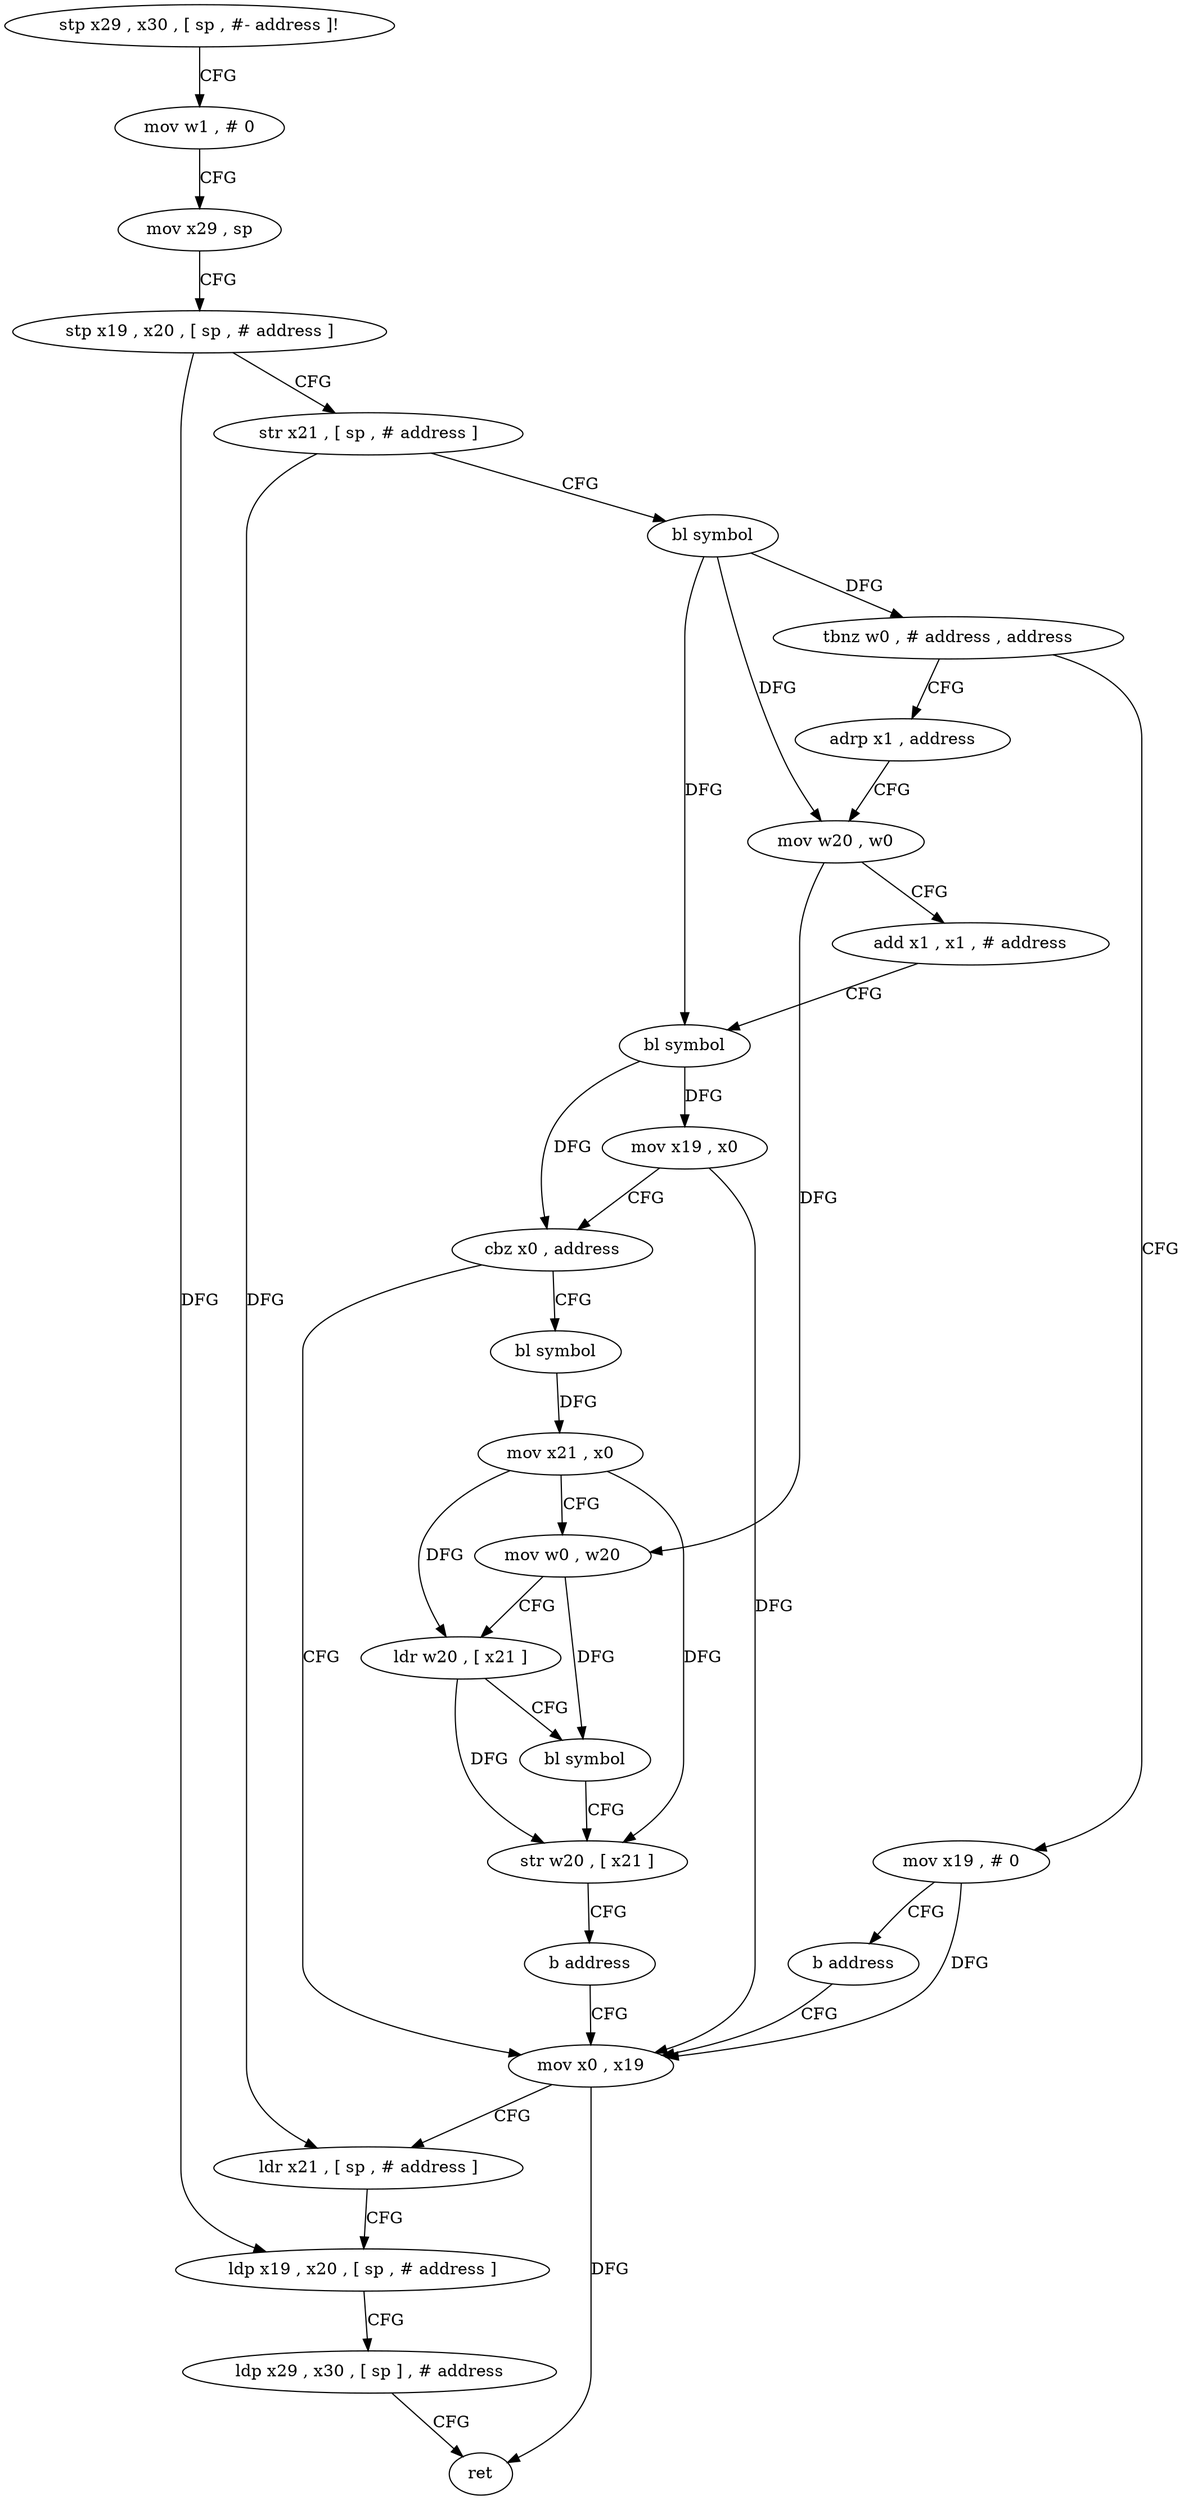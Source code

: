 digraph "func" {
"4208960" [label = "stp x29 , x30 , [ sp , #- address ]!" ]
"4208964" [label = "mov w1 , # 0" ]
"4208968" [label = "mov x29 , sp" ]
"4208972" [label = "stp x19 , x20 , [ sp , # address ]" ]
"4208976" [label = "str x21 , [ sp , # address ]" ]
"4208980" [label = "bl symbol" ]
"4208984" [label = "tbnz w0 , # address , address" ]
"4209032" [label = "mov x19 , # 0" ]
"4208988" [label = "adrp x1 , address" ]
"4209036" [label = "b address" ]
"4209012" [label = "mov x0 , x19" ]
"4208992" [label = "mov w20 , w0" ]
"4208996" [label = "add x1 , x1 , # address" ]
"4209000" [label = "bl symbol" ]
"4209004" [label = "mov x19 , x0" ]
"4209008" [label = "cbz x0 , address" ]
"4209040" [label = "bl symbol" ]
"4209016" [label = "ldr x21 , [ sp , # address ]" ]
"4209020" [label = "ldp x19 , x20 , [ sp , # address ]" ]
"4209024" [label = "ldp x29 , x30 , [ sp ] , # address" ]
"4209028" [label = "ret" ]
"4209044" [label = "mov x21 , x0" ]
"4209048" [label = "mov w0 , w20" ]
"4209052" [label = "ldr w20 , [ x21 ]" ]
"4209056" [label = "bl symbol" ]
"4209060" [label = "str w20 , [ x21 ]" ]
"4209064" [label = "b address" ]
"4208960" -> "4208964" [ label = "CFG" ]
"4208964" -> "4208968" [ label = "CFG" ]
"4208968" -> "4208972" [ label = "CFG" ]
"4208972" -> "4208976" [ label = "CFG" ]
"4208972" -> "4209020" [ label = "DFG" ]
"4208976" -> "4208980" [ label = "CFG" ]
"4208976" -> "4209016" [ label = "DFG" ]
"4208980" -> "4208984" [ label = "DFG" ]
"4208980" -> "4208992" [ label = "DFG" ]
"4208980" -> "4209000" [ label = "DFG" ]
"4208984" -> "4209032" [ label = "CFG" ]
"4208984" -> "4208988" [ label = "CFG" ]
"4209032" -> "4209036" [ label = "CFG" ]
"4209032" -> "4209012" [ label = "DFG" ]
"4208988" -> "4208992" [ label = "CFG" ]
"4209036" -> "4209012" [ label = "CFG" ]
"4209012" -> "4209016" [ label = "CFG" ]
"4209012" -> "4209028" [ label = "DFG" ]
"4208992" -> "4208996" [ label = "CFG" ]
"4208992" -> "4209048" [ label = "DFG" ]
"4208996" -> "4209000" [ label = "CFG" ]
"4209000" -> "4209004" [ label = "DFG" ]
"4209000" -> "4209008" [ label = "DFG" ]
"4209004" -> "4209008" [ label = "CFG" ]
"4209004" -> "4209012" [ label = "DFG" ]
"4209008" -> "4209040" [ label = "CFG" ]
"4209008" -> "4209012" [ label = "CFG" ]
"4209040" -> "4209044" [ label = "DFG" ]
"4209016" -> "4209020" [ label = "CFG" ]
"4209020" -> "4209024" [ label = "CFG" ]
"4209024" -> "4209028" [ label = "CFG" ]
"4209044" -> "4209048" [ label = "CFG" ]
"4209044" -> "4209052" [ label = "DFG" ]
"4209044" -> "4209060" [ label = "DFG" ]
"4209048" -> "4209052" [ label = "CFG" ]
"4209048" -> "4209056" [ label = "DFG" ]
"4209052" -> "4209056" [ label = "CFG" ]
"4209052" -> "4209060" [ label = "DFG" ]
"4209056" -> "4209060" [ label = "CFG" ]
"4209060" -> "4209064" [ label = "CFG" ]
"4209064" -> "4209012" [ label = "CFG" ]
}
